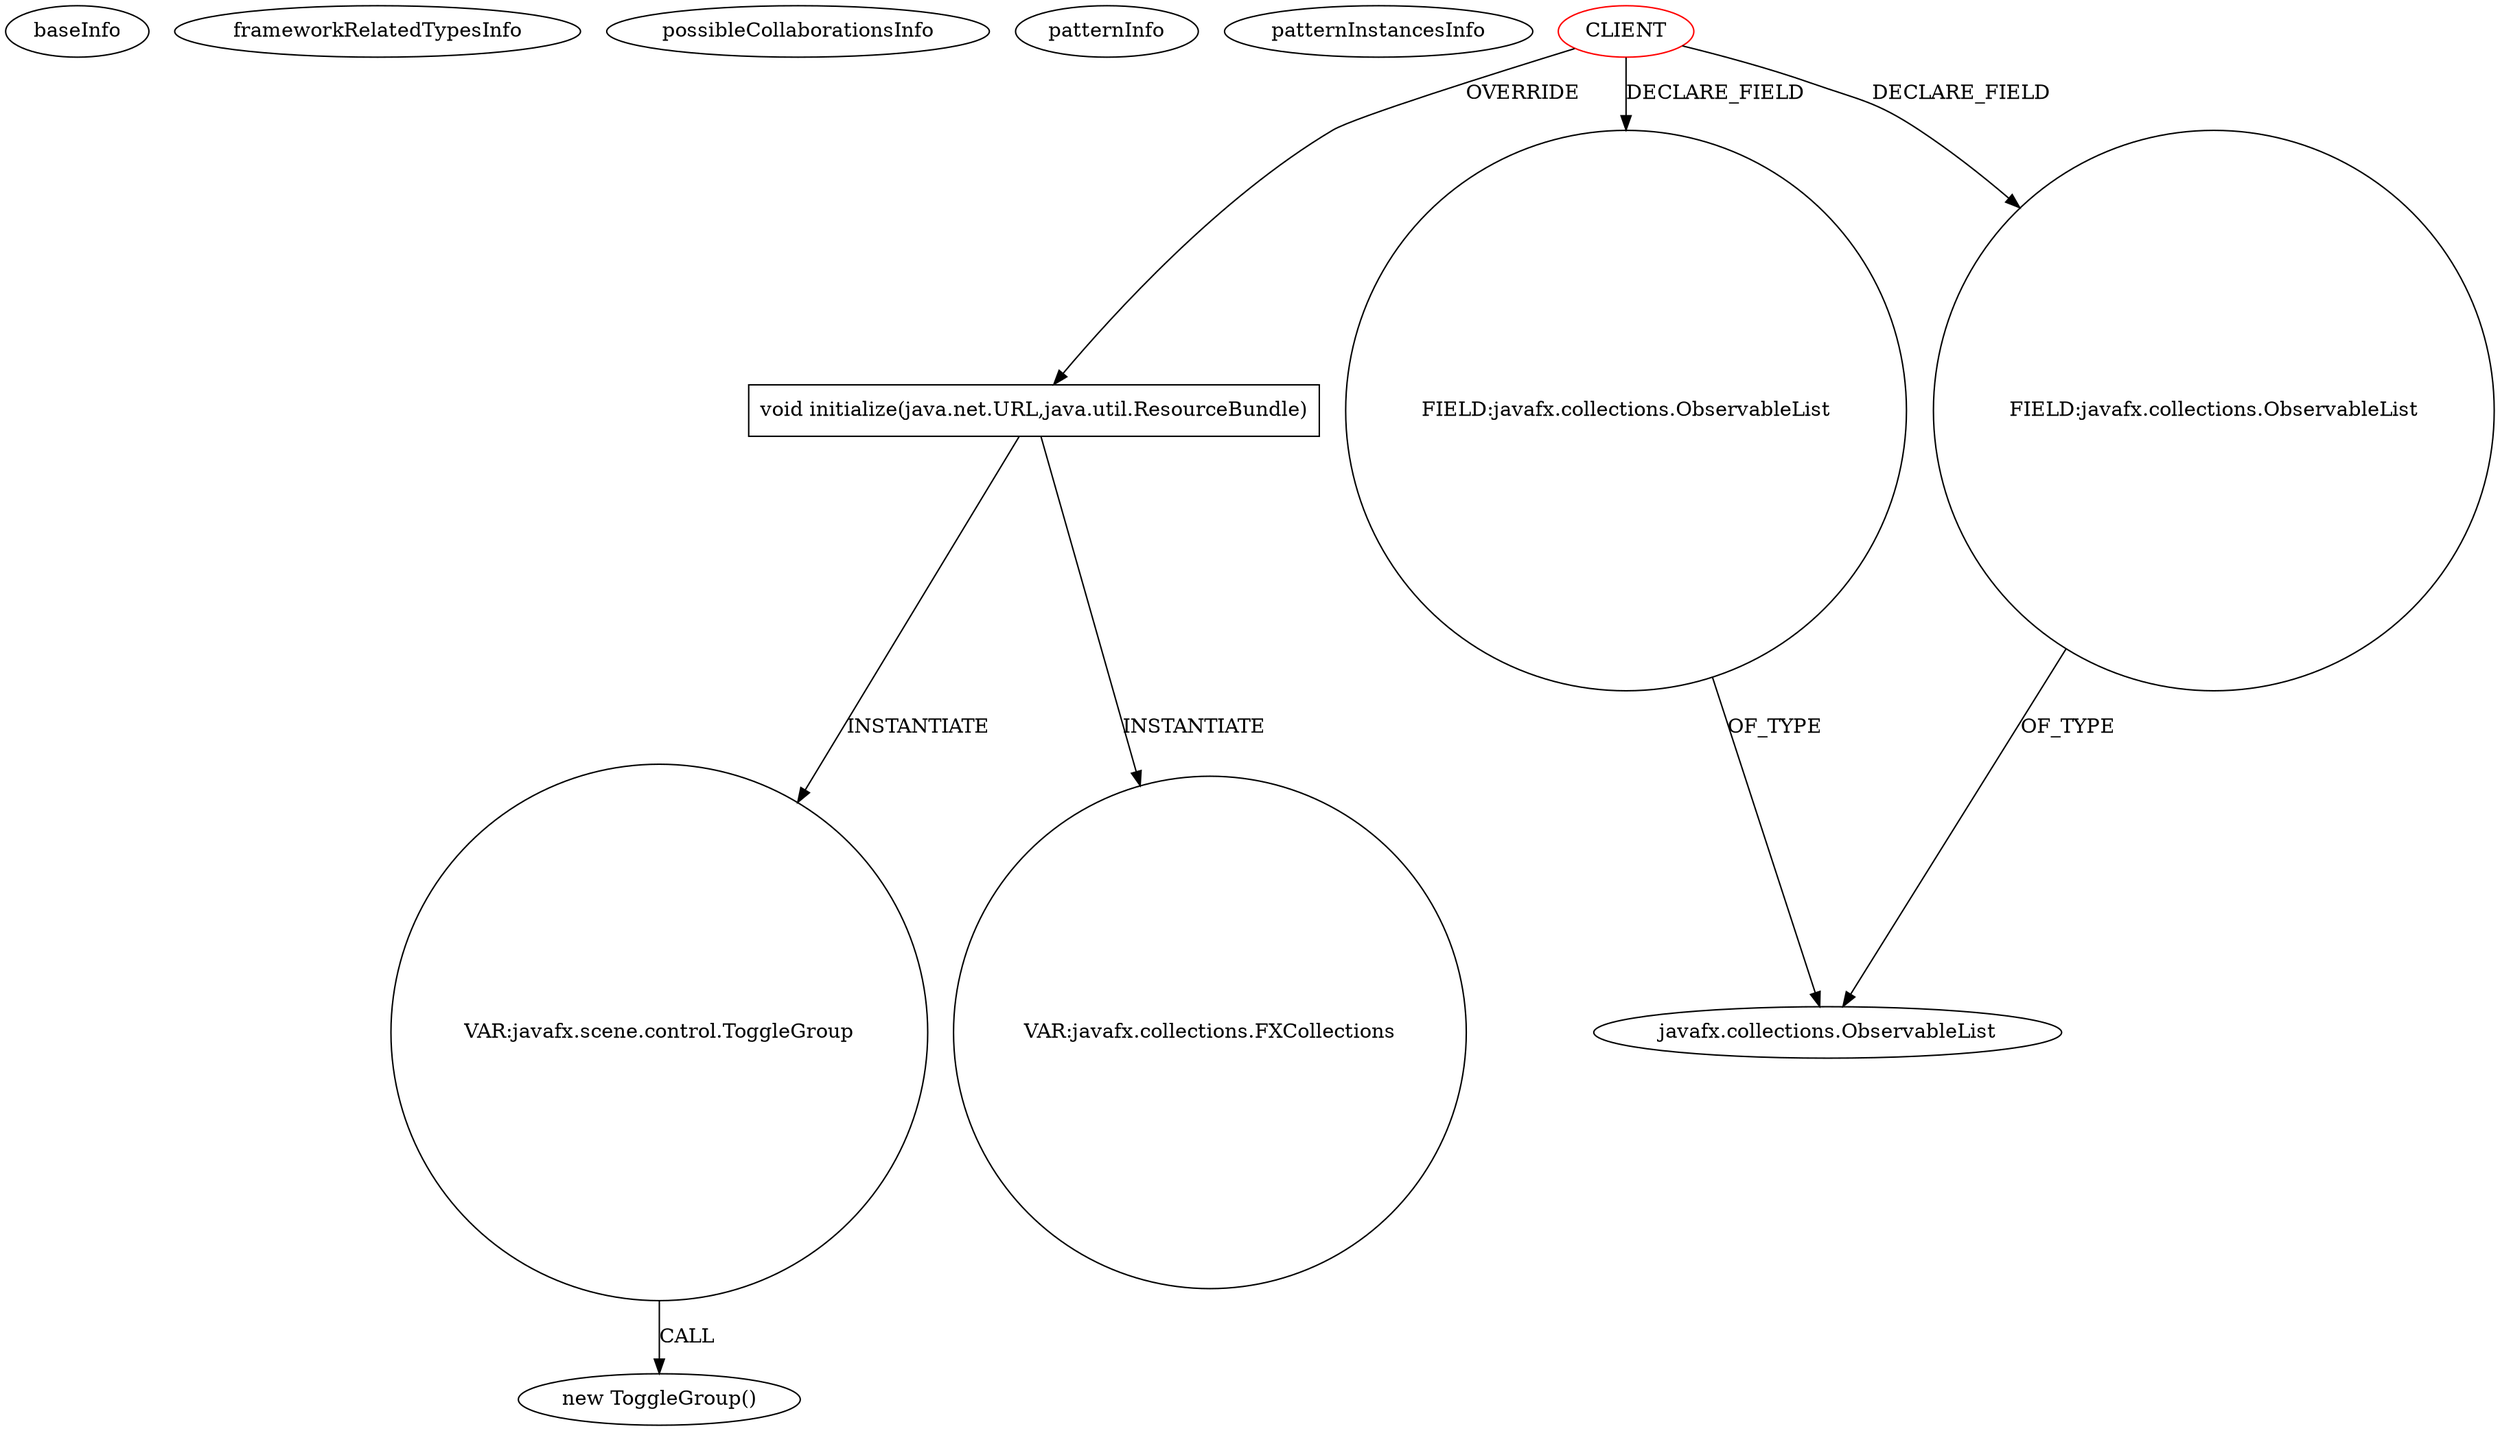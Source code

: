 digraph {
baseInfo[graphId=2526,category="pattern",isAnonymous=false,possibleRelation=false]
frameworkRelatedTypesInfo[]
possibleCollaborationsInfo[]
patternInfo[frequency=2.0,patternRootClient=0]
patternInstancesInfo[0="killjoy64-Scouting~/killjoy64-Scouting/Scouting-master/Robotics Scouting Client/src/org/petoskeypaladins/scouting/client/Controller.java~Controller~3456",1="bianconejo-CEFX~/bianconejo-CEFX/CEFX-master/src/cefx/CECommandeController.java~CECommandeController~2084"]
80[label="new ToggleGroup()",vertexType="CONSTRUCTOR_CALL",isFrameworkType=false]
81[label="VAR:javafx.scene.control.ToggleGroup",vertexType="VARIABLE_EXPRESION",isFrameworkType=false,shape=circle]
76[label="void initialize(java.net.URL,java.util.ResourceBundle)",vertexType="OVERRIDING_METHOD_DECLARATION",isFrameworkType=false,shape=box]
0[label="CLIENT",vertexType="ROOT_CLIENT_CLASS_DECLARATION",isFrameworkType=false,color=red]
83[label="VAR:javafx.collections.FXCollections",vertexType="VARIABLE_EXPRESION",isFrameworkType=false,shape=circle]
46[label="FIELD:javafx.collections.ObservableList",vertexType="FIELD_DECLARATION",isFrameworkType=false,shape=circle]
31[label="javafx.collections.ObservableList",vertexType="FRAMEWORK_INTERFACE_TYPE",isFrameworkType=false]
30[label="FIELD:javafx.collections.ObservableList",vertexType="FIELD_DECLARATION",isFrameworkType=false,shape=circle]
0->46[label="DECLARE_FIELD"]
46->31[label="OF_TYPE"]
81->80[label="CALL"]
30->31[label="OF_TYPE"]
0->76[label="OVERRIDE"]
76->81[label="INSTANTIATE"]
76->83[label="INSTANTIATE"]
0->30[label="DECLARE_FIELD"]
}
